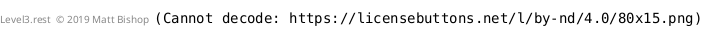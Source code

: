 @startuml
center footer Level3.rest  © 2019 Matt Bishop  <img:https://licensebuttons.net/l/by-nd/4.0/80x15.png>
@enduml